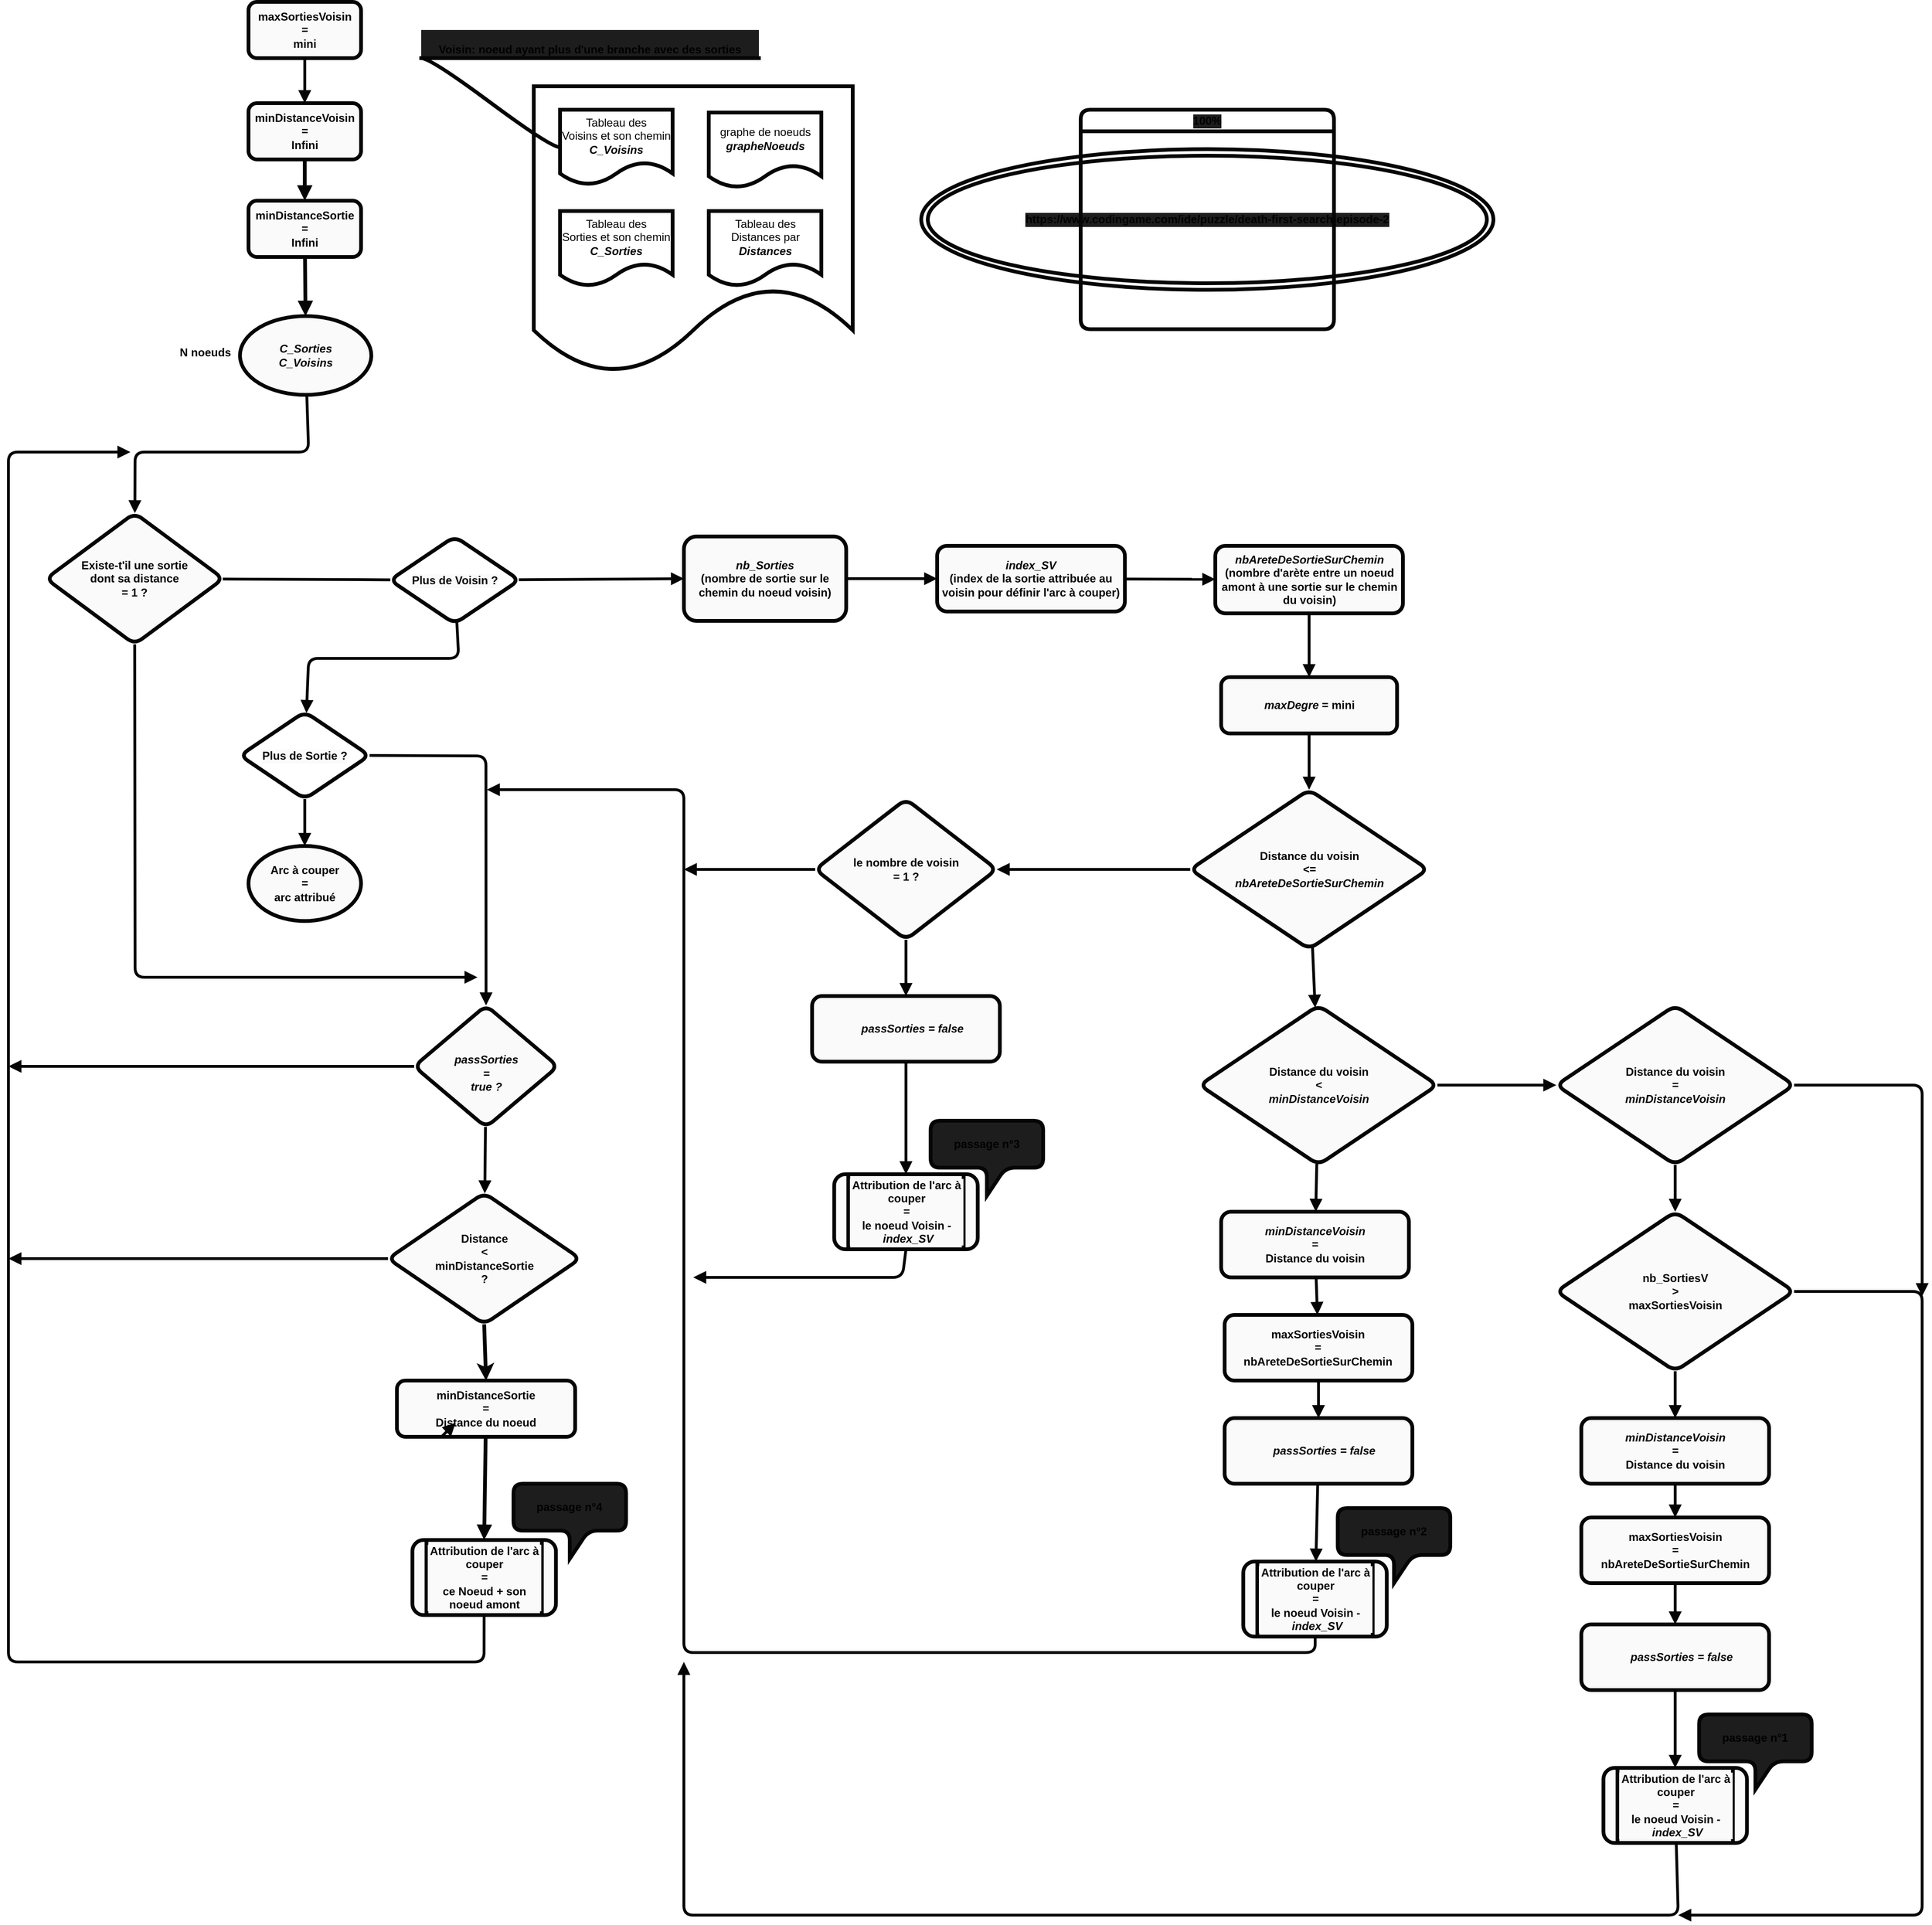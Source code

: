 <mxfile>
    <diagram id="hZzV_ra7y4I4ZbbfZOWN" name="Page-1">
        <mxGraphModel dx="3097" dy="2490" grid="0" gridSize="10" guides="1" tooltips="1" connect="1" arrows="1" fold="1" page="0" pageScale="1" pageWidth="827" pageHeight="1169" background="#ffffff" math="0" shadow="0">
            <root>
                <mxCell id="0"/>
                <mxCell id="1" parent="0"/>
                <mxCell id="203" value="" style="shape=document;whiteSpace=wrap;html=1;boundedLbl=1;rounded=1;shadow=0;labelBackgroundColor=none;fillStyle=auto;strokeColor=#050505;strokeWidth=4;fontSize=12;fontColor=#050505;fillColor=none;" parent="1" vertex="1">
                    <mxGeometry x="800" y="-230" width="340" height="306" as="geometry"/>
                </mxCell>
                <mxCell id="298" value="" style="edgeStyle=none;html=1;strokeColor=#050505;strokeWidth=3;endArrow=block;endFill=1;" parent="1" source="9" target="297" edge="1">
                    <mxGeometry relative="1" as="geometry">
                        <Array as="points">
                            <mxPoint x="560" y="160"/>
                            <mxPoint x="375" y="160"/>
                        </Array>
                    </mxGeometry>
                </mxCell>
                <mxCell id="9" value="&lt;i&gt;C_Sorties&lt;/i&gt;&lt;br&gt;&lt;i&gt;C_Voisins&lt;/i&gt;" style="ellipse;whiteSpace=wrap;html=1;rounded=1;strokeWidth=4;shadow=0;swimlaneLine=1;snapToPoint=0;comic=0;enumerate=0;metaEdit=0;backgroundOutline=0;fixDash=0;fontStyle=1;fontSize=12;labelBackgroundColor=#FAFAFA;strokeColor=#050505;fillColor=#FAFAFA;fontColor=#050505;" parent="1" vertex="1">
                    <mxGeometry x="486.82" y="15" width="140" height="84" as="geometry"/>
                </mxCell>
                <mxCell id="15" value="Arc à couper&lt;br style=&quot;font-size: 12px;&quot;&gt;=&lt;br style=&quot;font-size: 12px;&quot;&gt;arc attribué" style="ellipse;whiteSpace=wrap;html=1;rounded=1;strokeWidth=4;shadow=0;swimlaneLine=1;snapToPoint=0;comic=0;enumerate=0;metaEdit=0;backgroundOutline=0;fixDash=0;fontStyle=1;fontSize=12;labelBackgroundColor=#FAFAFA;strokeColor=#050505;fillColor=#FAFAFA;fontColor=#050505;" parent="1" vertex="1">
                    <mxGeometry x="495.88" y="580" width="120" height="80" as="geometry"/>
                </mxCell>
                <mxCell id="16" value="&lt;span style=&quot;font-size: 12px;&quot;&gt;https://www.codingame.com/ide/puzzle/death-first-search-episode-2&lt;/span&gt;" style="ellipse;shape=doubleEllipse;whiteSpace=wrap;html=1;fontSize=12;rounded=1;strokeWidth=4;shadow=0;swimlaneLine=1;snapToPoint=0;comic=0;enumerate=0;metaEdit=0;backgroundOutline=0;fixDash=0;fontStyle=1;labelBackgroundColor=#1D1D1D;strokeColor=#050505;" parent="1" vertex="1">
                    <mxGeometry x="1213" y="-163" width="610" height="150" as="geometry"/>
                </mxCell>
                <mxCell id="17" value="100%" style="swimlane;whiteSpace=wrap;html=1;startSize=23;rounded=1;strokeWidth=4;shadow=0;swimlaneLine=1;snapToPoint=0;comic=0;enumerate=0;metaEdit=0;backgroundOutline=0;fixDash=0;fontStyle=1;fontSize=12;labelBackgroundColor=#1D1D1D;strokeColor=#050505;" parent="1" vertex="1">
                    <mxGeometry x="1383" y="-205" width="270" height="234" as="geometry"/>
                </mxCell>
                <mxCell id="273" value="" style="edgeStyle=none;html=1;strokeColor=#000000;strokeWidth=3;endArrow=block;endFill=1;" parent="1" source="20" target="77" edge="1">
                    <mxGeometry relative="1" as="geometry"/>
                </mxCell>
                <mxCell id="362" style="edgeStyle=none;html=1;strokeColor=#050505;strokeWidth=3;endArrow=block;endFill=1;" parent="1" source="20" edge="1">
                    <mxGeometry relative="1" as="geometry">
                        <mxPoint x="240" y="815" as="targetPoint"/>
                    </mxGeometry>
                </mxCell>
                <mxCell id="20" value="&lt;div&gt;&lt;i&gt;&amp;nbsp; &amp;nbsp; &amp;nbsp; &amp;nbsp;&amp;nbsp;&lt;/i&gt;&lt;br&gt;&lt;/div&gt;&lt;div&gt;&lt;i&gt;passSorties&lt;/i&gt;&lt;/div&gt;&lt;div&gt;&lt;i&gt;=&lt;/i&gt;&lt;/div&gt;&lt;div&gt;&lt;i&gt;true ?&lt;/i&gt;&lt;/div&gt;" style="rhombus;whiteSpace=wrap;html=1;rounded=1;strokeWidth=4;shadow=0;swimlaneLine=1;snapToPoint=0;comic=0;enumerate=0;metaEdit=0;backgroundOutline=0;fixDash=0;fontStyle=1;fontSize=12;labelBackgroundColor=#FAFAFA;strokeColor=#050505;fillColor=#FAFAFA;fontColor=#050505;" parent="1" vertex="1">
                    <mxGeometry x="672.51" y="750" width="153.25" height="130" as="geometry"/>
                </mxCell>
                <mxCell id="336" style="edgeStyle=none;html=1;strokeColor=#050505;strokeWidth=3;endArrow=block;endFill=1;" parent="1" source="28" edge="1">
                    <mxGeometry relative="1" as="geometry">
                        <mxPoint x="370" y="160" as="targetPoint"/>
                        <Array as="points">
                            <mxPoint x="747" y="1450"/>
                            <mxPoint x="240" y="1450"/>
                            <mxPoint x="240" y="160"/>
                        </Array>
                    </mxGeometry>
                </mxCell>
                <mxCell id="28" value="Attribution de l'arc à couper&lt;br style=&quot;font-size: 12px;&quot;&gt;=&lt;br style=&quot;font-size: 12px;&quot;&gt;ce Noeud + son noeud amont" style="shape=process;whiteSpace=wrap;html=1;backgroundOutline=0;rounded=1;strokeWidth=4;shadow=0;swimlaneLine=1;snapToPoint=0;comic=0;enumerate=0;metaEdit=0;fixDash=0;fontStyle=1;fontSize=12;labelBackgroundColor=#FAFAFA;strokeColor=#050505;fillColor=#FAFAFA;fontColor=#050505;" parent="1" vertex="1">
                    <mxGeometry x="670.63" y="1320" width="153" height="80" as="geometry"/>
                </mxCell>
                <mxCell id="43" value="" style="edgeStyle=none;html=1;endArrow=block;endFill=1;entryX=0.5;entryY=0;entryDx=0;entryDy=0;rounded=1;strokeWidth=4;shadow=0;swimlaneLine=1;snapToPoint=0;comic=0;enumerate=0;metaEdit=0;backgroundOutline=0;fixDash=0;fontStyle=1;fontSize=12;labelBackgroundColor=#1D1D1D;strokeColor=#050505;" parent="1" source="42" target="28" edge="1">
                    <mxGeometry relative="1" as="geometry"/>
                </mxCell>
                <mxCell id="42" value="minDistanceSortie&lt;br style=&quot;font-size: 12px;&quot;&gt;=&lt;br style=&quot;font-size: 12px;&quot;&gt;Distance du noeud" style="rounded=1;whiteSpace=wrap;html=1;strokeWidth=4;shadow=0;swimlaneLine=1;snapToPoint=0;comic=0;enumerate=0;metaEdit=0;backgroundOutline=0;fixDash=0;fontStyle=1;fontSize=12;labelBackgroundColor=#FAFAFA;strokeColor=#050505;fillColor=#FAFAFA;fontColor=#050505;" parent="1" vertex="1">
                    <mxGeometry x="654.13" y="1150" width="190" height="60" as="geometry"/>
                </mxCell>
                <mxCell id="79" style="edgeStyle=none;html=1;exitX=0.5;exitY=1;exitDx=0;exitDy=0;entryX=0.5;entryY=0;entryDx=0;entryDy=0;rounded=1;strokeWidth=4;shadow=0;swimlaneLine=1;snapToPoint=0;comic=0;enumerate=0;metaEdit=0;backgroundOutline=0;fixDash=0;fontStyle=1;fontSize=12;labelBackgroundColor=#1D1D1D;strokeColor=#050505;" parent="1" source="77" target="42" edge="1">
                    <mxGeometry relative="1" as="geometry"/>
                </mxCell>
                <mxCell id="363" style="edgeStyle=none;html=1;strokeColor=#050505;strokeWidth=3;endArrow=block;endFill=1;" parent="1" source="77" edge="1">
                    <mxGeometry relative="1" as="geometry">
                        <mxPoint x="240" y="1020" as="targetPoint"/>
                    </mxGeometry>
                </mxCell>
                <mxCell id="77" value="Distance&lt;br style=&quot;font-size: 12px;&quot;&gt;&amp;lt;&lt;br style=&quot;font-size: 12px;&quot;&gt;minDistanceSortie&lt;br style=&quot;font-size: 12px;&quot;&gt;?" style="rhombus;whiteSpace=wrap;html=1;rounded=1;strokeWidth=4;shadow=0;swimlaneLine=1;snapToPoint=0;comic=0;enumerate=0;metaEdit=0;backgroundOutline=0;fixDash=0;fontStyle=1;fontSize=12;labelBackgroundColor=#FAFAFA;strokeColor=#050505;fillColor=#FAFAFA;fontColor=#050505;" parent="1" vertex="1">
                    <mxGeometry x="644.63" y="950" width="205" height="140" as="geometry"/>
                </mxCell>
                <mxCell id="131" value="Voisin: noeud ayant plus d'une branche avec des sorties" style="whiteSpace=wrap;html=1;shape=partialRectangle;top=0;left=0;bottom=1;right=0;points=[[0,1],[1,1]];align=center;verticalAlign=bottom;routingCenterY=0.5;snapToPoint=0;recursiveResize=0;autosize=1;treeFolding=1;treeMoving=1;newEdgeStyle={&quot;edgeStyle&quot;:&quot;entityRelationEdgeStyle&quot;,&quot;startArrow&quot;:&quot;none&quot;,&quot;endArrow&quot;:&quot;none&quot;,&quot;segment&quot;:10,&quot;curved&quot;:1,&quot;sourcePerimeterSpacing&quot;:0,&quot;targetPerimeterSpacing&quot;:0};rounded=1;strokeWidth=4;shadow=0;swimlaneLine=1;comic=0;enumerate=0;metaEdit=0;backgroundOutline=0;fixDash=0;fontStyle=1;fontSize=12;labelBackgroundColor=#1D1D1D;strokeColor=#050505;fillColor=#1D1D1D;" parent="1" vertex="1">
                    <mxGeometry x="680" y="-290" width="360" height="30" as="geometry"/>
                </mxCell>
                <mxCell id="132" value="" style="edgeStyle=entityRelationEdgeStyle;startArrow=none;endArrow=none;segment=10;curved=1;sourcePerimeterSpacing=0;targetPerimeterSpacing=0;rounded=1;strokeWidth=4;shadow=0;swimlaneLine=1;snapToPoint=0;comic=0;enumerate=0;metaEdit=0;backgroundOutline=0;fixDash=0;fontStyle=1;fontSize=12;labelBackgroundColor=#1D1D1D;strokeColor=#050505;exitX=0;exitY=0.5;exitDx=0;exitDy=0;entryX=0;entryY=1;entryDx=0;entryDy=0;" parent="1" source="193" target="131" edge="1">
                    <mxGeometry relative="1" as="geometry">
                        <mxPoint x="1920" y="730" as="sourcePoint"/>
                        <mxPoint x="660" y="100" as="targetPoint"/>
                    </mxGeometry>
                </mxCell>
                <mxCell id="175" value="passage n°4" style="shape=callout;whiteSpace=wrap;html=1;perimeter=calloutPerimeter;rounded=1;strokeWidth=4;shadow=0;swimlaneLine=1;snapToPoint=0;comic=0;enumerate=0;metaEdit=0;backgroundOutline=0;fixDash=0;fontStyle=1;fontSize=12;labelBackgroundColor=#1D1D1D;strokeColor=#050505;fillColor=#1D1D1D;" parent="1" vertex="1">
                    <mxGeometry x="778.38" y="1260" width="120" height="80" as="geometry"/>
                </mxCell>
                <mxCell id="210" value="" style="edgeStyle=none;rounded=1;comic=0;sketch=0;html=1;shadow=0;labelBackgroundColor=#1D1D1D;strokeColor=#050505;strokeWidth=4;fontSize=12;fontColor=#050505;endArrow=block;endFill=1;" parent="1" source="181" target="9" edge="1">
                    <mxGeometry relative="1" as="geometry"/>
                </mxCell>
                <mxCell id="181" value="minDistanceSortie&lt;br&gt;=&lt;br&gt;Infini" style="rounded=1;whiteSpace=wrap;html=1;strokeWidth=4;shadow=0;swimlaneLine=1;snapToPoint=0;comic=0;enumerate=0;metaEdit=0;backgroundOutline=0;fixDash=0;fontStyle=1;fontSize=12;labelBackgroundColor=#FAFAFA;strokeColor=#050505;fillColor=#FAFAFA;fontColor=#050505;" parent="1" vertex="1">
                    <mxGeometry x="495.88" y="-108" width="120" height="60" as="geometry"/>
                </mxCell>
                <mxCell id="198" value="" style="edgeStyle=none;rounded=1;comic=0;sketch=0;html=1;shadow=0;labelBackgroundColor=#1D1D1D;strokeColor=#050505;strokeWidth=4;fontSize=12;fontColor=#050505;endArrow=block;endFill=1;" parent="1" source="182" target="181" edge="1">
                    <mxGeometry relative="1" as="geometry"/>
                </mxCell>
                <mxCell id="182" value="minDistanceVoisin&lt;br&gt;=&lt;br&gt;Infini" style="rounded=1;whiteSpace=wrap;html=1;strokeWidth=4;shadow=0;swimlaneLine=1;snapToPoint=0;comic=0;enumerate=0;metaEdit=0;backgroundOutline=0;fixDash=0;fontStyle=1;fontSize=12;labelBackgroundColor=#FAFAFA;strokeColor=#050505;fillColor=#FAFAFA;fontColor=#050505;" parent="1" vertex="1">
                    <mxGeometry x="495.88" y="-212" width="120" height="60" as="geometry"/>
                </mxCell>
                <mxCell id="190" value="N noeuds" style="text;html=1;strokeColor=none;fillColor=none;align=center;verticalAlign=middle;whiteSpace=wrap;rounded=0;shadow=0;labelBackgroundColor=none;fillStyle=auto;strokeWidth=4;fontSize=12;fontColor=#050505;fontStyle=1" parent="1" vertex="1">
                    <mxGeometry x="420" y="39" width="60" height="30" as="geometry"/>
                </mxCell>
                <mxCell id="191" value="Tableau des&lt;br&gt;Distances par&lt;br&gt;&lt;i&gt;&lt;b&gt;Distances&lt;/b&gt;&lt;/i&gt;" style="shape=document;whiteSpace=wrap;html=1;boundedLbl=1;rounded=1;shadow=0;labelBackgroundColor=none;fillStyle=auto;strokeColor=#050505;strokeWidth=4;fontSize=12;fontColor=#050505;fillColor=none;" parent="1" vertex="1">
                    <mxGeometry x="986.55" y="-97" width="120" height="80" as="geometry"/>
                </mxCell>
                <mxCell id="193" value="Tableau des&lt;br&gt;Voisins et son chemin&lt;br style=&quot;font-weight: 700;&quot;&gt;&lt;i style=&quot;font-weight: 700;&quot;&gt;C_Voisins&lt;/i&gt;" style="shape=document;whiteSpace=wrap;html=1;boundedLbl=1;rounded=1;shadow=0;labelBackgroundColor=none;fillStyle=auto;strokeColor=#050505;strokeWidth=4;fontSize=12;fontColor=#050505;fillColor=none;" parent="1" vertex="1">
                    <mxGeometry x="828" y="-205" width="120" height="80" as="geometry"/>
                </mxCell>
                <mxCell id="194" value="graphe de noeuds&lt;br&gt;&lt;b&gt;&lt;i&gt;grapheNoeuds&lt;/i&gt;&lt;/b&gt;" style="shape=document;whiteSpace=wrap;html=1;boundedLbl=1;rounded=1;shadow=0;labelBackgroundColor=none;fillStyle=auto;strokeColor=#050505;strokeWidth=4;fontSize=12;fontColor=#050505;fillColor=none;" parent="1" vertex="1">
                    <mxGeometry x="986.55" y="-202" width="120" height="80" as="geometry"/>
                </mxCell>
                <mxCell id="292" value="Tableau des&lt;br&gt;Sorties et son chemin&lt;br&gt;&lt;i style=&quot;font-weight: 700;&quot;&gt;C_Sorties&lt;/i&gt;" style="shape=document;whiteSpace=wrap;html=1;boundedLbl=1;rounded=1;shadow=0;labelBackgroundColor=none;fillStyle=auto;strokeColor=#050505;strokeWidth=4;fontSize=12;fontColor=#050505;fillColor=none;" parent="1" vertex="1">
                    <mxGeometry x="828" y="-97" width="120" height="80" as="geometry"/>
                </mxCell>
                <mxCell id="296" value="" style="edgeStyle=none;html=1;strokeColor=#050505;strokeWidth=3;endArrow=block;endFill=1;" parent="1" source="295" target="182" edge="1">
                    <mxGeometry relative="1" as="geometry"/>
                </mxCell>
                <mxCell id="295" value="maxSortiesVoisin&lt;br&gt;=&lt;br&gt;mini" style="rounded=1;whiteSpace=wrap;html=1;strokeWidth=4;shadow=0;swimlaneLine=1;snapToPoint=0;comic=0;enumerate=0;metaEdit=0;backgroundOutline=0;fixDash=0;fontStyle=1;fontSize=12;labelBackgroundColor=#FAFAFA;strokeColor=#050505;fillColor=#FAFAFA;fontColor=#050505;" parent="1" vertex="1">
                    <mxGeometry x="495.88" y="-320" width="120" height="60" as="geometry"/>
                </mxCell>
                <mxCell id="299" style="edgeStyle=none;html=1;strokeColor=#050505;strokeWidth=3;endArrow=block;endFill=1;startArrow=none;entryX=0;entryY=0.5;entryDx=0;entryDy=0;" parent="1" source="14" target="300" edge="1">
                    <mxGeometry relative="1" as="geometry">
                        <mxPoint x="1040" y="300" as="targetPoint"/>
                    </mxGeometry>
                </mxCell>
                <mxCell id="332" style="edgeStyle=none;html=1;strokeColor=#050505;strokeWidth=3;endArrow=block;endFill=1;exitX=1;exitY=0.5;exitDx=0;exitDy=0;entryX=0.5;entryY=0;entryDx=0;entryDy=0;" parent="1" source="340" target="20" edge="1">
                    <mxGeometry relative="1" as="geometry">
                        <mxPoint x="405.06" y="688" as="targetPoint"/>
                        <mxPoint x="570" y="483" as="sourcePoint"/>
                        <Array as="points">
                            <mxPoint x="749" y="484"/>
                        </Array>
                    </mxGeometry>
                </mxCell>
                <mxCell id="343" style="edgeStyle=none;html=1;strokeColor=#050505;strokeWidth=3;endArrow=block;endFill=1;" parent="1" source="297" edge="1">
                    <mxGeometry relative="1" as="geometry">
                        <mxPoint x="740" y="720" as="targetPoint"/>
                        <Array as="points">
                            <mxPoint x="375" y="720"/>
                        </Array>
                    </mxGeometry>
                </mxCell>
                <mxCell id="297" value="Existe-t'il une sortie&lt;br&gt;dont sa distance&lt;br&gt;= 1 ?" style="rhombus;whiteSpace=wrap;html=1;rounded=1;strokeWidth=4;shadow=0;swimlaneLine=1;snapToPoint=0;comic=0;enumerate=0;metaEdit=0;backgroundOutline=0;fixDash=0;fontStyle=1;fontSize=12;labelBackgroundColor=#FAFAFA;strokeColor=#050505;fillColor=#FAFAFA;fontColor=#050505;" parent="1" vertex="1">
                    <mxGeometry x="280" y="225" width="189.06" height="140" as="geometry"/>
                </mxCell>
                <mxCell id="304" value="" style="edgeStyle=none;html=1;strokeColor=#050505;strokeWidth=3;endArrow=block;endFill=1;" parent="1" source="300" target="301" edge="1">
                    <mxGeometry relative="1" as="geometry"/>
                </mxCell>
                <mxCell id="300" value="&lt;i&gt;nb_Sorties&lt;br&gt;&lt;/i&gt;(nombre de sortie sur le&lt;br&gt;chemin du noeud voisin)" style="rounded=1;whiteSpace=wrap;html=1;strokeWidth=4;shadow=0;swimlaneLine=1;snapToPoint=0;comic=0;enumerate=0;metaEdit=0;backgroundOutline=0;fixDash=0;fontStyle=1;fontSize=12;labelBackgroundColor=#FAFAFA;strokeColor=#050505;fillColor=#FAFAFA;fontColor=#050505;" parent="1" vertex="1">
                    <mxGeometry x="960.05" y="250" width="173" height="90" as="geometry"/>
                </mxCell>
                <mxCell id="305" value="" style="edgeStyle=none;html=1;strokeColor=#050505;strokeWidth=3;endArrow=block;endFill=1;" parent="1" source="301" target="302" edge="1">
                    <mxGeometry relative="1" as="geometry"/>
                </mxCell>
                <mxCell id="301" value="&lt;i&gt;index_SV&lt;br&gt;&lt;/i&gt;(index de la sortie attribuée au&lt;br&gt;voisin pour définir l'arc à couper)" style="rounded=1;whiteSpace=wrap;html=1;strokeWidth=4;shadow=0;swimlaneLine=1;snapToPoint=0;comic=0;enumerate=0;metaEdit=0;backgroundOutline=0;fixDash=0;fontStyle=1;fontSize=12;labelBackgroundColor=#FAFAFA;strokeColor=#050505;fillColor=#FAFAFA;fontColor=#050505;" parent="1" vertex="1">
                    <mxGeometry x="1230" y="260" width="200.13" height="70" as="geometry"/>
                </mxCell>
                <mxCell id="306" value="" style="edgeStyle=none;html=1;strokeColor=#050505;strokeWidth=3;endArrow=block;endFill=1;" parent="1" source="302" target="303" edge="1">
                    <mxGeometry relative="1" as="geometry"/>
                </mxCell>
                <mxCell id="302" value="&lt;i&gt;nbAreteDeSortieSurChemin&lt;br&gt;&lt;/i&gt;(nombre d'arète entre un noeud&lt;br&gt;amont à une sortie sur le chemin&lt;br&gt;du voisin)" style="rounded=1;whiteSpace=wrap;html=1;strokeWidth=4;shadow=0;swimlaneLine=1;snapToPoint=0;comic=0;enumerate=0;metaEdit=0;backgroundOutline=0;fixDash=0;fontStyle=1;fontSize=12;labelBackgroundColor=#FAFAFA;strokeColor=#050505;fillColor=#FAFAFA;fontColor=#050505;" parent="1" vertex="1">
                    <mxGeometry x="1526.5" y="260" width="200" height="72" as="geometry"/>
                </mxCell>
                <mxCell id="331" value="" style="edgeStyle=none;html=1;strokeColor=#050505;strokeWidth=3;endArrow=block;endFill=1;" parent="1" source="303" target="307" edge="1">
                    <mxGeometry relative="1" as="geometry"/>
                </mxCell>
                <mxCell id="303" value="&lt;i&gt;maxDegre &lt;/i&gt;= mini" style="rounded=1;whiteSpace=wrap;html=1;strokeWidth=4;shadow=0;swimlaneLine=1;snapToPoint=0;comic=0;enumerate=0;metaEdit=0;backgroundOutline=0;fixDash=0;fontStyle=1;fontSize=12;labelBackgroundColor=#FAFAFA;strokeColor=#050505;fillColor=#FAFAFA;fontColor=#050505;" parent="1" vertex="1">
                    <mxGeometry x="1532.75" y="400" width="187.5" height="60" as="geometry"/>
                </mxCell>
                <mxCell id="309" style="edgeStyle=none;html=1;strokeColor=#050505;strokeWidth=3;endArrow=block;endFill=1;" parent="1" source="307" target="308" edge="1">
                    <mxGeometry relative="1" as="geometry"/>
                </mxCell>
                <mxCell id="330" value="" style="edgeStyle=none;html=1;strokeColor=#050505;strokeWidth=3;endArrow=block;endFill=1;" parent="1" source="307" target="312" edge="1">
                    <mxGeometry relative="1" as="geometry"/>
                </mxCell>
                <mxCell id="307" value="Distance du voisin&lt;br&gt;&amp;lt;=&lt;br&gt;&lt;i&gt;nbAreteDeSortieSurChemin&lt;/i&gt;" style="rhombus;whiteSpace=wrap;html=1;rounded=1;strokeWidth=4;shadow=0;swimlaneLine=1;snapToPoint=0;comic=0;enumerate=0;metaEdit=0;backgroundOutline=0;fixDash=0;fontStyle=1;fontSize=12;labelBackgroundColor=#FAFAFA;strokeColor=#050505;fillColor=#FAFAFA;fontColor=#050505;" parent="1" vertex="1">
                    <mxGeometry x="1499.75" y="520" width="253.5" height="170" as="geometry"/>
                </mxCell>
                <mxCell id="326" value="" style="edgeStyle=none;html=1;strokeColor=#050505;strokeWidth=3;endArrow=block;endFill=1;" parent="1" source="308" target="325" edge="1">
                    <mxGeometry relative="1" as="geometry"/>
                </mxCell>
                <mxCell id="364" style="edgeStyle=none;html=1;strokeColor=#050505;strokeWidth=3;endArrow=block;endFill=1;" parent="1" source="308" edge="1">
                    <mxGeometry relative="1" as="geometry">
                        <mxPoint x="960" y="605" as="targetPoint"/>
                    </mxGeometry>
                </mxCell>
                <mxCell id="308" value="le nombre de voisin&lt;br&gt;= 1 ?" style="rhombus;whiteSpace=wrap;html=1;rounded=1;strokeWidth=4;shadow=0;swimlaneLine=1;snapToPoint=0;comic=0;enumerate=0;metaEdit=0;backgroundOutline=0;fixDash=0;fontStyle=1;fontSize=12;labelBackgroundColor=#FAFAFA;strokeColor=#050505;fillColor=#FAFAFA;fontColor=#050505;" parent="1" vertex="1">
                    <mxGeometry x="1100" y="530" width="193.5" height="150" as="geometry"/>
                </mxCell>
                <mxCell id="318" value="" style="edgeStyle=none;html=1;strokeColor=#050505;strokeWidth=3;endArrow=block;endFill=1;" parent="1" source="312" target="314" edge="1">
                    <mxGeometry relative="1" as="geometry"/>
                </mxCell>
                <mxCell id="349" style="edgeStyle=none;html=1;entryX=0;entryY=0.5;entryDx=0;entryDy=0;strokeColor=#050505;strokeWidth=3;endArrow=block;endFill=1;" parent="1" source="312" target="348" edge="1">
                    <mxGeometry relative="1" as="geometry"/>
                </mxCell>
                <mxCell id="312" value="Distance du voisin&lt;br&gt;&amp;lt;&lt;br&gt;&lt;i&gt;minDistanceVoisin&lt;/i&gt;" style="rhombus;whiteSpace=wrap;html=1;rounded=1;strokeWidth=4;shadow=0;swimlaneLine=1;snapToPoint=0;comic=0;enumerate=0;metaEdit=0;backgroundOutline=0;fixDash=0;fontStyle=1;fontSize=12;labelBackgroundColor=#FAFAFA;strokeColor=#050505;fillColor=#FAFAFA;fontColor=#050505;" parent="1" vertex="1">
                    <mxGeometry x="1509.75" y="750" width="253.5" height="170" as="geometry"/>
                </mxCell>
                <mxCell id="319" value="" style="edgeStyle=none;html=1;strokeColor=#050505;strokeWidth=3;endArrow=block;endFill=1;" parent="1" source="314" target="315" edge="1">
                    <mxGeometry relative="1" as="geometry"/>
                </mxCell>
                <mxCell id="314" value="&lt;div&gt;&lt;i&gt;minDistanceVoisin&lt;/i&gt;&lt;/div&gt;&lt;div&gt;=&lt;/div&gt;&lt;div&gt;Distance du voisin&lt;/div&gt;" style="rounded=1;whiteSpace=wrap;html=1;strokeWidth=4;shadow=0;swimlaneLine=1;snapToPoint=0;comic=0;enumerate=0;metaEdit=0;backgroundOutline=0;fixDash=0;fontStyle=1;fontSize=12;labelBackgroundColor=#FAFAFA;strokeColor=#050505;fillColor=#FAFAFA;fontColor=#050505;" parent="1" vertex="1">
                    <mxGeometry x="1532.75" y="970" width="200.13" height="70" as="geometry"/>
                </mxCell>
                <mxCell id="322" value="" style="edgeStyle=none;html=1;strokeColor=#050505;strokeWidth=3;endArrow=block;endFill=1;" parent="1" source="315" target="321" edge="1">
                    <mxGeometry relative="1" as="geometry"/>
                </mxCell>
                <mxCell id="315" value="&lt;div&gt;maxSortiesVoisin&lt;/div&gt;&lt;div&gt;=&lt;/div&gt;&lt;div&gt;nbAreteDeSortieSurChemin&lt;/div&gt;" style="rounded=1;whiteSpace=wrap;html=1;strokeWidth=4;shadow=0;swimlaneLine=1;snapToPoint=0;comic=0;enumerate=0;metaEdit=0;backgroundOutline=0;fixDash=0;fontStyle=1;fontSize=12;labelBackgroundColor=#FAFAFA;strokeColor=#050505;fillColor=#FAFAFA;fontColor=#050505;" parent="1" vertex="1">
                    <mxGeometry x="1536.44" y="1080" width="200.13" height="70" as="geometry"/>
                </mxCell>
                <mxCell id="329" style="edgeStyle=none;html=1;strokeColor=#050505;strokeWidth=3;endArrow=block;endFill=1;" parent="1" source="317" edge="1">
                    <mxGeometry relative="1" as="geometry">
                        <mxPoint x="750" y="520" as="targetPoint"/>
                        <Array as="points">
                            <mxPoint x="1633" y="1440"/>
                            <mxPoint x="960" y="1440"/>
                            <mxPoint x="960" y="520"/>
                        </Array>
                    </mxGeometry>
                </mxCell>
                <mxCell id="317" value="Attribution de l'arc à couper&lt;br style=&quot;font-size: 12px;&quot;&gt;=&lt;br style=&quot;font-size: 12px;&quot;&gt;le noeud Voisin -&amp;nbsp;&lt;i&gt;index_SV&lt;/i&gt;" style="shape=process;whiteSpace=wrap;html=1;backgroundOutline=0;rounded=1;strokeWidth=4;shadow=0;swimlaneLine=1;snapToPoint=0;comic=0;enumerate=0;metaEdit=0;fixDash=0;fontStyle=1;fontSize=12;labelBackgroundColor=#FAFAFA;strokeColor=#050505;fillColor=#FAFAFA;fontColor=#050505;" parent="1" vertex="1">
                    <mxGeometry x="1556.31" y="1343" width="153" height="80" as="geometry"/>
                </mxCell>
                <mxCell id="323" value="" style="edgeStyle=none;html=1;strokeColor=#050505;strokeWidth=3;endArrow=block;endFill=1;" parent="1" source="321" target="317" edge="1">
                    <mxGeometry relative="1" as="geometry"/>
                </mxCell>
                <mxCell id="321" value="&lt;div&gt;&lt;i&gt;&amp;nbsp; &amp;nbsp;&amp;nbsp;&lt;/i&gt;&lt;i&gt;passSorties = false&lt;/i&gt;&lt;/div&gt;" style="rounded=1;whiteSpace=wrap;html=1;strokeWidth=4;shadow=0;swimlaneLine=1;snapToPoint=0;comic=0;enumerate=0;metaEdit=0;backgroundOutline=0;fixDash=0;fontStyle=1;fontSize=12;labelBackgroundColor=#FAFAFA;strokeColor=#050505;fillColor=#FAFAFA;fontColor=#050505;" parent="1" vertex="1">
                    <mxGeometry x="1536.44" y="1190" width="200.13" height="70" as="geometry"/>
                </mxCell>
                <mxCell id="335" style="edgeStyle=none;html=1;exitX=0.5;exitY=1;exitDx=0;exitDy=0;strokeColor=#050505;strokeWidth=3;endArrow=block;endFill=1;" parent="1" source="324" edge="1">
                    <mxGeometry relative="1" as="geometry">
                        <mxPoint x="970" y="1040.0" as="targetPoint"/>
                        <Array as="points">
                            <mxPoint x="1193" y="1040"/>
                        </Array>
                    </mxGeometry>
                </mxCell>
                <mxCell id="324" value="Attribution de l'arc à couper&lt;br style=&quot;font-size: 12px;&quot;&gt;=&lt;br style=&quot;font-size: 12px;&quot;&gt;le noeud Voisin -&amp;nbsp;&lt;i&gt;index_SV&lt;/i&gt;" style="shape=process;whiteSpace=wrap;html=1;backgroundOutline=0;rounded=1;strokeWidth=4;shadow=0;swimlaneLine=1;snapToPoint=0;comic=0;enumerate=0;metaEdit=0;fixDash=0;fontStyle=1;fontSize=12;labelBackgroundColor=#FAFAFA;strokeColor=#050505;fillColor=#FAFAFA;fontColor=#050505;" parent="1" vertex="1">
                    <mxGeometry x="1120.25" y="930" width="153" height="80" as="geometry"/>
                </mxCell>
                <mxCell id="327" value="" style="edgeStyle=none;html=1;strokeColor=#050505;strokeWidth=3;endArrow=block;endFill=1;" parent="1" source="325" target="324" edge="1">
                    <mxGeometry relative="1" as="geometry"/>
                </mxCell>
                <mxCell id="325" value="&lt;div&gt;&lt;i&gt;&amp;nbsp; &amp;nbsp;&amp;nbsp;&lt;/i&gt;&lt;i&gt;passSorties = false&lt;/i&gt;&lt;/div&gt;" style="rounded=1;whiteSpace=wrap;html=1;strokeWidth=4;shadow=0;swimlaneLine=1;snapToPoint=0;comic=0;enumerate=0;metaEdit=0;backgroundOutline=0;fixDash=0;fontStyle=1;fontSize=12;labelBackgroundColor=#FAFAFA;strokeColor=#050505;fillColor=#FAFAFA;fontColor=#050505;" parent="1" vertex="1">
                    <mxGeometry x="1096.68" y="740" width="200.13" height="70" as="geometry"/>
                </mxCell>
                <mxCell id="337" value="" style="edgeStyle=none;html=1;strokeColor=#050505;strokeWidth=3;endArrow=none;endFill=1;" parent="1" source="297" target="14" edge="1">
                    <mxGeometry relative="1" as="geometry">
                        <mxPoint x="1040" y="300.0" as="targetPoint"/>
                        <mxPoint x="658.145" y="295.981" as="sourcePoint"/>
                    </mxGeometry>
                </mxCell>
                <mxCell id="341" value="" style="edgeStyle=none;html=1;strokeColor=#050505;strokeWidth=3;endArrow=block;endFill=1;" parent="1" source="14" target="340" edge="1">
                    <mxGeometry relative="1" as="geometry">
                        <Array as="points">
                            <mxPoint x="720" y="380"/>
                            <mxPoint x="560" y="380"/>
                        </Array>
                    </mxGeometry>
                </mxCell>
                <mxCell id="14" value="Plus de Voisin ?" style="rhombus;whiteSpace=wrap;html=1;rounded=1;strokeWidth=4;shadow=0;swimlaneLine=1;snapToPoint=0;comic=0;enumerate=0;metaEdit=0;backgroundOutline=0;fixDash=0;fontStyle=1;fontSize=12;labelBackgroundColor=#FAFAFA;strokeColor=#050505;fontColor=#050505;fillColor=none;" parent="1" vertex="1">
                    <mxGeometry x="646.63" y="250" width="138.12" height="93" as="geometry"/>
                </mxCell>
                <mxCell id="338" style="edgeStyle=none;html=1;exitX=0.25;exitY=1;exitDx=0;exitDy=0;entryX=0.329;entryY=0.75;entryDx=0;entryDy=0;entryPerimeter=0;strokeColor=#050505;strokeWidth=3;endArrow=block;endFill=1;" parent="1" source="42" target="42" edge="1">
                    <mxGeometry relative="1" as="geometry"/>
                </mxCell>
                <mxCell id="344" value="" style="edgeStyle=none;html=1;strokeColor=#050505;strokeWidth=3;endArrow=block;endFill=1;" parent="1" source="340" target="15" edge="1">
                    <mxGeometry relative="1" as="geometry"/>
                </mxCell>
                <mxCell id="340" value="Plus de Sortie ?" style="rhombus;whiteSpace=wrap;html=1;rounded=1;strokeWidth=4;shadow=0;swimlaneLine=1;snapToPoint=0;comic=0;enumerate=0;metaEdit=0;backgroundOutline=0;fixDash=0;fontStyle=1;fontSize=12;labelBackgroundColor=#FAFAFA;strokeColor=#050505;fontColor=#050505;fillColor=none;" parent="1" vertex="1">
                    <mxGeometry x="486.82" y="437" width="138.12" height="93" as="geometry"/>
                </mxCell>
                <mxCell id="345" value="passage n°3" style="shape=callout;whiteSpace=wrap;html=1;perimeter=calloutPerimeter;rounded=1;strokeWidth=4;shadow=0;swimlaneLine=1;snapToPoint=0;comic=0;enumerate=0;metaEdit=0;backgroundOutline=0;fixDash=0;fontStyle=1;fontSize=12;labelBackgroundColor=#1D1D1D;strokeColor=#050505;fillColor=#1D1D1D;" parent="1" vertex="1">
                    <mxGeometry x="1223" y="873" width="120" height="80" as="geometry"/>
                </mxCell>
                <mxCell id="346" value="passage n°2" style="shape=callout;whiteSpace=wrap;html=1;perimeter=calloutPerimeter;rounded=1;strokeWidth=4;shadow=0;swimlaneLine=1;snapToPoint=0;comic=0;enumerate=0;metaEdit=0;backgroundOutline=0;fixDash=0;fontStyle=1;fontSize=12;labelBackgroundColor=#1D1D1D;strokeColor=#050505;fillColor=#1D1D1D;" parent="1" vertex="1">
                    <mxGeometry x="1657" y="1286" width="120" height="80" as="geometry"/>
                </mxCell>
                <mxCell id="351" value="" style="edgeStyle=none;html=1;strokeColor=#050505;strokeWidth=3;endArrow=block;endFill=1;" parent="1" source="348" target="350" edge="1">
                    <mxGeometry relative="1" as="geometry"/>
                </mxCell>
                <mxCell id="366" style="edgeStyle=none;html=1;strokeColor=#050505;strokeWidth=3;endArrow=block;endFill=1;" parent="1" source="348" edge="1">
                    <mxGeometry relative="1" as="geometry">
                        <mxPoint x="2280.0" y="1060" as="targetPoint"/>
                        <Array as="points">
                            <mxPoint x="2280" y="835"/>
                        </Array>
                    </mxGeometry>
                </mxCell>
                <mxCell id="348" value="Distance du voisin&lt;br&gt;=&lt;br&gt;&lt;i&gt;minDistanceVoisin&lt;/i&gt;" style="rhombus;whiteSpace=wrap;html=1;rounded=1;strokeWidth=4;shadow=0;swimlaneLine=1;snapToPoint=0;comic=0;enumerate=0;metaEdit=0;backgroundOutline=0;fixDash=0;fontStyle=1;fontSize=12;labelBackgroundColor=#FAFAFA;strokeColor=#050505;fillColor=#FAFAFA;fontColor=#050505;" parent="1" vertex="1">
                    <mxGeometry x="1890" y="750" width="253.5" height="170" as="geometry"/>
                </mxCell>
                <mxCell id="360" value="" style="edgeStyle=none;html=1;strokeColor=#050505;strokeWidth=3;endArrow=block;endFill=1;" parent="1" source="350" target="353" edge="1">
                    <mxGeometry relative="1" as="geometry"/>
                </mxCell>
                <mxCell id="365" style="edgeStyle=none;html=1;strokeColor=#050505;strokeWidth=3;endArrow=block;endFill=1;" parent="1" source="350" edge="1">
                    <mxGeometry relative="1" as="geometry">
                        <mxPoint x="2020" y="1720" as="targetPoint"/>
                        <Array as="points">
                            <mxPoint x="2280" y="1055"/>
                            <mxPoint x="2280" y="1720"/>
                        </Array>
                    </mxGeometry>
                </mxCell>
                <mxCell id="350" value="nb_SortiesV&lt;br&gt;&amp;gt;&lt;br&gt;maxSortiesVoisin" style="rhombus;whiteSpace=wrap;html=1;rounded=1;strokeWidth=4;shadow=0;swimlaneLine=1;snapToPoint=0;comic=0;enumerate=0;metaEdit=0;backgroundOutline=0;fixDash=0;fontStyle=1;fontSize=12;labelBackgroundColor=#FAFAFA;strokeColor=#050505;fillColor=#FAFAFA;fontColor=#050505;" parent="1" vertex="1">
                    <mxGeometry x="1890" y="970" width="253.5" height="170" as="geometry"/>
                </mxCell>
                <mxCell id="352" value="" style="edgeStyle=none;html=1;strokeColor=#050505;strokeWidth=3;endArrow=block;endFill=1;" parent="1" source="353" target="355" edge="1">
                    <mxGeometry relative="1" as="geometry"/>
                </mxCell>
                <mxCell id="353" value="&lt;div&gt;&lt;i&gt;minDistanceVoisin&lt;/i&gt;&lt;/div&gt;&lt;div&gt;=&lt;/div&gt;&lt;div&gt;Distance du voisin&lt;/div&gt;" style="rounded=1;whiteSpace=wrap;html=1;strokeWidth=4;shadow=0;swimlaneLine=1;snapToPoint=0;comic=0;enumerate=0;metaEdit=0;backgroundOutline=0;fixDash=0;fontStyle=1;fontSize=12;labelBackgroundColor=#FAFAFA;strokeColor=#050505;fillColor=#FAFAFA;fontColor=#050505;" parent="1" vertex="1">
                    <mxGeometry x="1916.69" y="1190" width="200.13" height="70" as="geometry"/>
                </mxCell>
                <mxCell id="354" value="" style="edgeStyle=none;html=1;strokeColor=#050505;strokeWidth=3;endArrow=block;endFill=1;" parent="1" source="355" target="358" edge="1">
                    <mxGeometry relative="1" as="geometry"/>
                </mxCell>
                <mxCell id="355" value="&lt;div&gt;maxSortiesVoisin&lt;/div&gt;&lt;div&gt;=&lt;/div&gt;&lt;div&gt;nbAreteDeSortieSurChemin&lt;/div&gt;" style="rounded=1;whiteSpace=wrap;html=1;strokeWidth=4;shadow=0;swimlaneLine=1;snapToPoint=0;comic=0;enumerate=0;metaEdit=0;backgroundOutline=0;fixDash=0;fontStyle=1;fontSize=12;labelBackgroundColor=#FAFAFA;strokeColor=#050505;fillColor=#FAFAFA;fontColor=#050505;" parent="1" vertex="1">
                    <mxGeometry x="1916.69" y="1296" width="200.13" height="70" as="geometry"/>
                </mxCell>
                <mxCell id="361" style="edgeStyle=none;html=1;strokeColor=#050505;strokeWidth=3;endArrow=block;endFill=1;" parent="1" source="356" edge="1">
                    <mxGeometry relative="1" as="geometry">
                        <mxPoint x="960" y="1450" as="targetPoint"/>
                        <Array as="points">
                            <mxPoint x="2020" y="1720"/>
                            <mxPoint x="960" y="1720"/>
                        </Array>
                    </mxGeometry>
                </mxCell>
                <mxCell id="356" value="Attribution de l'arc à couper&lt;br style=&quot;font-size: 12px;&quot;&gt;=&lt;br style=&quot;font-size: 12px;&quot;&gt;le noeud Voisin -&amp;nbsp;&lt;i&gt;index_SV&lt;/i&gt;" style="shape=process;whiteSpace=wrap;html=1;backgroundOutline=0;rounded=1;strokeWidth=4;shadow=0;swimlaneLine=1;snapToPoint=0;comic=0;enumerate=0;metaEdit=0;fixDash=0;fontStyle=1;fontSize=12;labelBackgroundColor=#FAFAFA;strokeColor=#050505;fillColor=#FAFAFA;fontColor=#050505;" parent="1" vertex="1">
                    <mxGeometry x="1940.25" y="1563" width="153" height="80" as="geometry"/>
                </mxCell>
                <mxCell id="357" value="" style="edgeStyle=none;html=1;strokeColor=#050505;strokeWidth=3;endArrow=block;endFill=1;" parent="1" source="358" target="356" edge="1">
                    <mxGeometry relative="1" as="geometry"/>
                </mxCell>
                <mxCell id="358" value="&lt;div&gt;&lt;i&gt;&amp;nbsp; &amp;nbsp;&amp;nbsp;&lt;/i&gt;&lt;i&gt;passSorties = false&lt;/i&gt;&lt;/div&gt;" style="rounded=1;whiteSpace=wrap;html=1;strokeWidth=4;shadow=0;swimlaneLine=1;snapToPoint=0;comic=0;enumerate=0;metaEdit=0;backgroundOutline=0;fixDash=0;fontStyle=1;fontSize=12;labelBackgroundColor=#FAFAFA;strokeColor=#050505;fillColor=#FAFAFA;fontColor=#050505;" parent="1" vertex="1">
                    <mxGeometry x="1916.69" y="1410" width="200.13" height="70" as="geometry"/>
                </mxCell>
                <mxCell id="359" value="passage n°1" style="shape=callout;whiteSpace=wrap;html=1;perimeter=calloutPerimeter;rounded=1;strokeWidth=4;shadow=0;swimlaneLine=1;snapToPoint=0;comic=0;enumerate=0;metaEdit=0;backgroundOutline=0;fixDash=0;fontStyle=1;fontSize=12;labelBackgroundColor=#1D1D1D;strokeColor=#050505;fillColor=#1D1D1D;" parent="1" vertex="1">
                    <mxGeometry x="2042.25" y="1506" width="120" height="80" as="geometry"/>
                </mxCell>
            </root>
        </mxGraphModel>
    </diagram>
</mxfile>